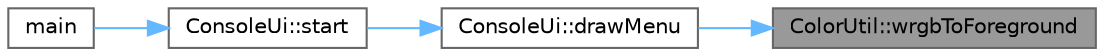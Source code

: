 digraph "ColorUtil::wrgbToForeground"
{
 // LATEX_PDF_SIZE
  bgcolor="transparent";
  edge [fontname=Helvetica,fontsize=10,labelfontname=Helvetica,labelfontsize=10];
  node [fontname=Helvetica,fontsize=10,shape=box,height=0.2,width=0.4];
  rankdir="RL";
  Node1 [id="Node000001",label="ColorUtil::wrgbToForeground",height=0.2,width=0.4,color="gray40", fillcolor="grey60", style="filled", fontcolor="black",tooltip="Converts an RGB color to an ANSI escape sequence for foreground color (std::wstring)."];
  Node1 -> Node2 [id="edge1_Node000001_Node000002",dir="back",color="steelblue1",style="solid",tooltip=" "];
  Node2 [id="Node000002",label="ConsoleUi::drawMenu",height=0.2,width=0.4,color="grey40", fillcolor="white", style="filled",URL="$d2/d24/class_console_ui.html#ae0f86707834641c790c575cc38ccf0d7",tooltip="Draws main menu of a game."];
  Node2 -> Node3 [id="edge2_Node000002_Node000003",dir="back",color="steelblue1",style="solid",tooltip=" "];
  Node3 [id="Node000003",label="ConsoleUi::start",height=0.2,width=0.4,color="grey40", fillcolor="white", style="filled",URL="$d2/d24/class_console_ui.html#ad9dc4d58997a5d13824c1883f12a5b68",tooltip="Starts the user interface loop (input and render cycle)."];
  Node3 -> Node4 [id="edge3_Node000003_Node000004",dir="back",color="steelblue1",style="solid",tooltip=" "];
  Node4 [id="Node000004",label="main",height=0.2,width=0.4,color="grey40", fillcolor="white", style="filled",URL="$df/d0a/main_8cpp.html#ae66f6b31b5ad750f1fe042a706a4e3d4",tooltip=" "];
}
